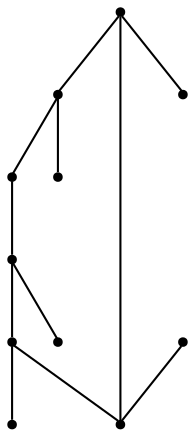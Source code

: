 graph {
  node [shape=point,comment="{\"directed\":false,\"doi\":\"10.4230/LIPIcs.GD.2024.40\",\"figure\":\"9 (1)\"}"]

  v0 [pos="1672.0855442252548,732.7142194692047"]
  v1 [pos="1608.067846033457,732.7142194692047"]
  v2 [pos="1704.0943297253502,732.7142194692047"]
  v3 [pos="1736.1032424170526,476.70509141884247"]
  v4 [pos="1736.1032424170526,572.7084826474522"]
  v5 [pos="1704.0943297253502,460.70447323028077"]
  v6 [pos="1704.0943297253502,572.7084826474522"]
  v7 [pos="1704.0943297253502,844.718165305824"]
  v8 [pos="1672.0855442252548,828.7176106978144"]
  v9 [pos="1608.067846033457,652.7113828486046"]
  v10 [pos="1512.0414895331714,652.7113828486046"]

  v0 -- v1 [id="-1",pos="1672.0855442252548,732.7142194692047 1608.067846033457,732.7142194692047 1608.067846033457,732.7142194692047 1608.067846033457,732.7142194692047"]
  v2 -- v0 [id="-2",pos="1704.0943297253502,732.7142194692047 1672.0855442252548,732.7142194692047 1672.0855442252548,732.7142194692047 1672.0855442252548,732.7142194692047"]
  v2 -- v4 [id="-3",pos="1704.0943297253502,732.7142194692047 1768.112027917148,732.7142194692047 1768.112027917148,732.7142194692047 1768.112027917148,732.7142194692047 1768.112027917148,572.7085462280045 1768.112027917148,572.7085462280045 1768.112027917148,572.7085462280045 1736.1032424170526,572.7084826474522 1736.1032424170526,572.7084826474522 1736.1032424170526,572.7084826474522"]
  v1 -- v9 [id="-5",pos="1608.067846033457,732.7142194692047 1608.067846033457,652.7113828486046 1608.067846033457,652.7113828486046 1608.067846033457,652.7113828486046"]
  v9 -- v6 [id="-6",pos="1608.067846033457,652.7113828486046 1608.0679732250644,572.7085462280045 1608.0679732250644,572.7085462280045 1608.0679732250644,572.7085462280045 1704.0943297253502,572.7084826474522 1704.0943297253502,572.7084826474522 1704.0943297253502,572.7084826474522"]
  v9 -- v10 [id="-7",pos="1608.067846033457,652.7113828486046 1512.0414895331714,652.7113828486046 1512.0414895331714,652.7113828486046 1512.0414895331714,652.7113828486046"]
  v6 -- v4 [id="-8",pos="1704.0943297253502,572.7084826474522 1736.1032424170526,572.7084826474522 1736.1032424170526,572.7084826474522 1736.1032424170526,572.7084826474522"]
  v3 -- v4 [id="-9",pos="1736.1032424170526,476.70509141884247 1736.1032424170526,572.7084826474522 1736.1032424170526,572.7084826474522 1736.1032424170526,572.7084826474522"]
  v0 -- v8 [id="-11",pos="1672.0855442252548,732.7142194692047 1672.0855442252548,828.7176106978144 1672.0855442252548,828.7176106978144 1672.0855442252548,828.7176106978144"]
  v2 -- v7 [id="-13",pos="1704.0943297253502,732.7142194692047 1704.0943297253502,844.718165305824 1704.0943297253502,844.718165305824 1704.0943297253502,844.718165305824"]
  v6 -- v5 [id="-14",pos="1704.0943297253502,572.7084826474522 1704.0943297253502,460.70447323028077 1704.0943297253502,460.70447323028077 1704.0943297253502,460.70447323028077"]
}